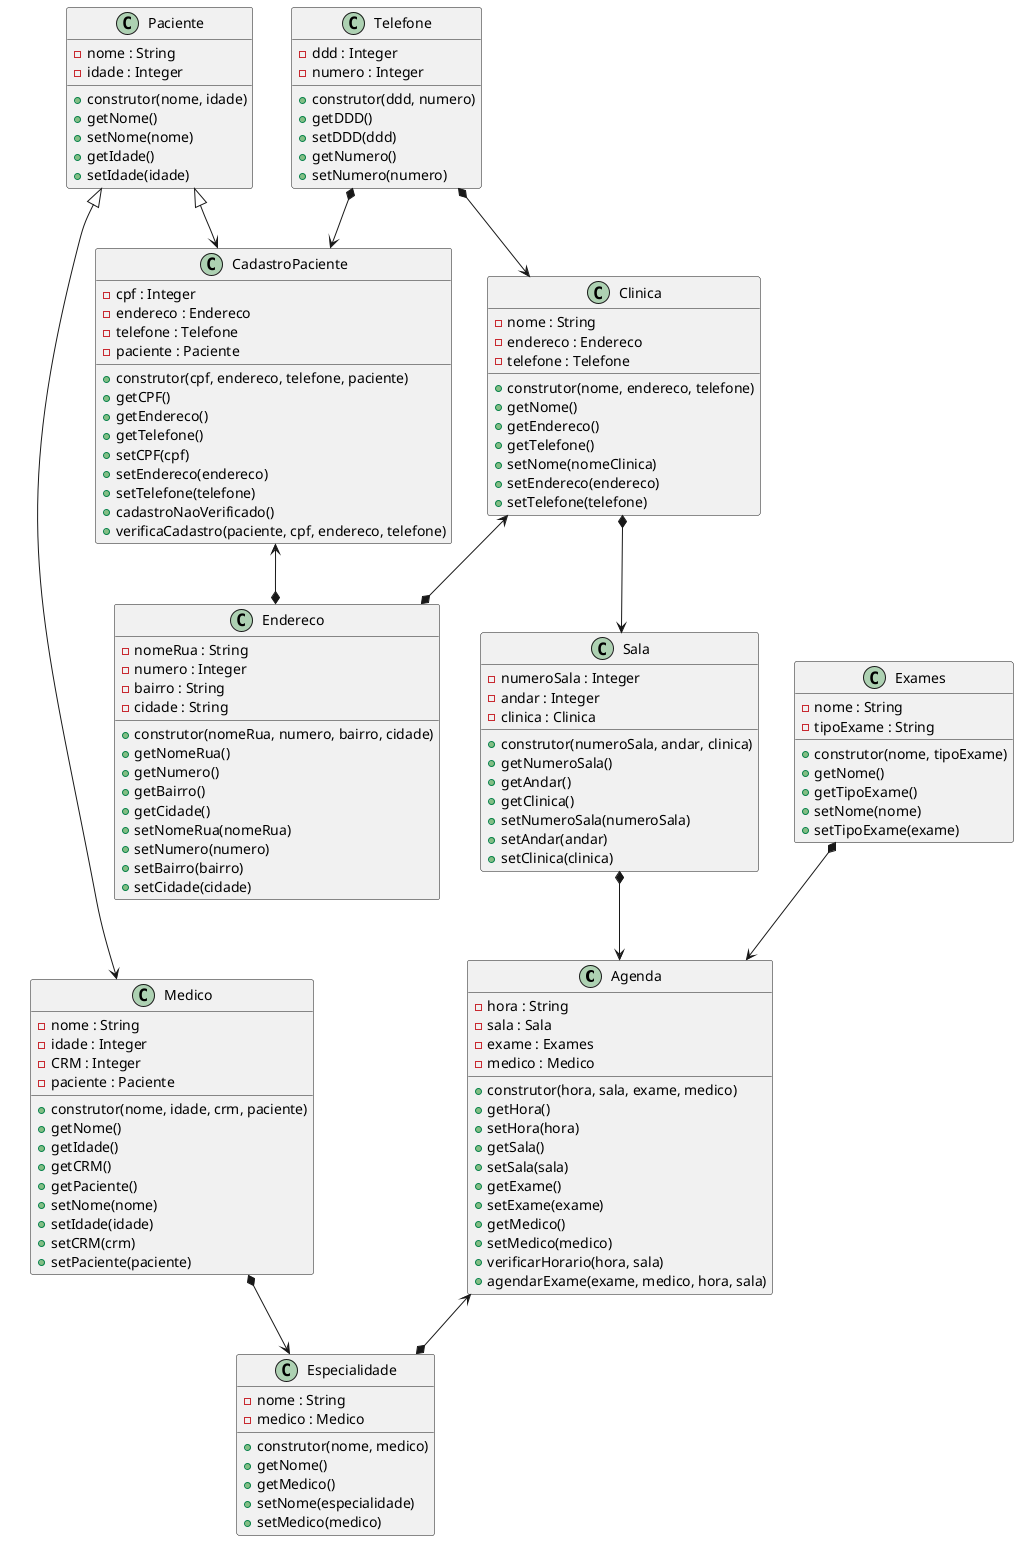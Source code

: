 @startuml Gerenciamento de Exames Medicos

    class Agenda{
        - hora : String
        - sala : Sala
        - exame : Exames
        - medico : Medico
        + construtor(hora, sala, exame, medico)
        + getHora()
        + setHora(hora)
        + getSala()
        + setSala(sala)
        + getExame()
        + setExame(exame)
        + getMedico()
        + setMedico(medico)
        + verificarHorario(hora, sala)
        + agendarExame(exame, medico, hora, sala)
    }

    class Paciente{
        - nome : String
        - idade : Integer
        + construtor(nome, idade)
        + getNome()
        + setNome(nome)
        + getIdade()
        + setIdade(idade)
    }

    class CadastroPaciente{
        - cpf : Integer
        - endereco : Endereco
        - telefone : Telefone
        - paciente : Paciente
        + construtor(cpf, endereco, telefone, paciente)
        + getCPF()
        + getEndereco()
        + getTelefone()
        + setCPF(cpf)
        + setEndereco(endereco)
        + setTelefone(telefone)
        + cadastroNaoVerificado()
        + verificaCadastro(paciente, cpf, endereco, telefone)
    }

    class Medico{
        - nome : String
        - idade : Integer
        - CRM : Integer
        - paciente : Paciente
        + construtor(nome, idade, crm, paciente)
        + getNome()
        + getIdade()
        + getCRM()
        + getPaciente()
        + setNome(nome)
        + setIdade(idade)
        + setCRM(crm)
        + setPaciente(paciente)
    }

    class Exames{
        - nome : String
        - tipoExame : String
        + construtor(nome, tipoExame)
        + getNome()
        + getTipoExame()
        + setNome(nome)
        + setTipoExame(exame)
    }

    class Especialidade{
        - nome : String
        - medico : Medico
        + construtor(nome, medico)
        + getNome()
        + getMedico()
        + setNome(especialidade)
        + setMedico(medico)
    }

    class Clinica{
        - nome : String
        - endereco : Endereco
        - telefone : Telefone
        + construtor(nome, endereco, telefone)
        + getNome()
        + getEndereco()
        + getTelefone()
        + setNome(nomeClinica)
        + setEndereco(endereco)
        + setTelefone(telefone)
    }

    class Sala{
        - numeroSala : Integer
        - andar : Integer
        - clinica : Clinica
        + construtor(numeroSala, andar, clinica)
        + getNumeroSala()
        + getAndar()
        + getClinica()
        + setNumeroSala(numeroSala)
        + setAndar(andar)
        + setClinica(clinica)
    }

    class Endereco{
        - nomeRua : String
        - numero : Integer
        - bairro : String
        - cidade : String
        + construtor(nomeRua, numero, bairro, cidade)
        + getNomeRua()
        + getNumero()
        + getBairro()
        + getCidade()
        + setNomeRua(nomeRua)
        + setNumero(numero)
        + setBairro(bairro)
        + setCidade(cidade)
    }

    class Telefone{
        - ddd : Integer
        - numero : Integer
        + construtor(ddd, numero)
        + getDDD()
        + setDDD(ddd)
        + getNumero()
        + setNumero(numero)
    }

    Paciente <|--> CadastroPaciente
    Paciente <|--> Medico
    Medico *--> Especialidade
    Exames *--> Agenda
    Sala *--> Agenda
    Agenda <--* Especialidade
    Clinica *--> Sala
    Clinica <--* Endereco
    CadastroPaciente <--* Endereco
    Telefone *--> Clinica
    Telefone *--> CadastroPaciente

@enduml